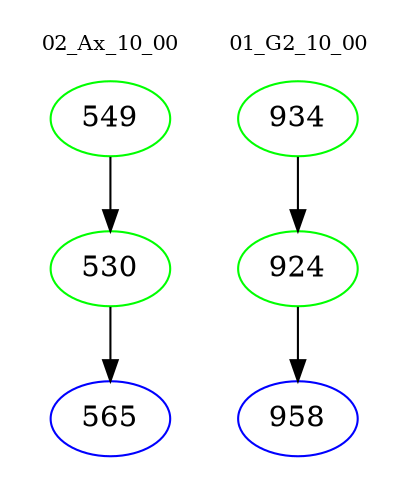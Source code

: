 digraph{
subgraph cluster_0 {
color = white
label = "02_Ax_10_00";
fontsize=10;
T0_549 [label="549", color="green"]
T0_549 -> T0_530 [color="black"]
T0_530 [label="530", color="green"]
T0_530 -> T0_565 [color="black"]
T0_565 [label="565", color="blue"]
}
subgraph cluster_1 {
color = white
label = "01_G2_10_00";
fontsize=10;
T1_934 [label="934", color="green"]
T1_934 -> T1_924 [color="black"]
T1_924 [label="924", color="green"]
T1_924 -> T1_958 [color="black"]
T1_958 [label="958", color="blue"]
}
}
